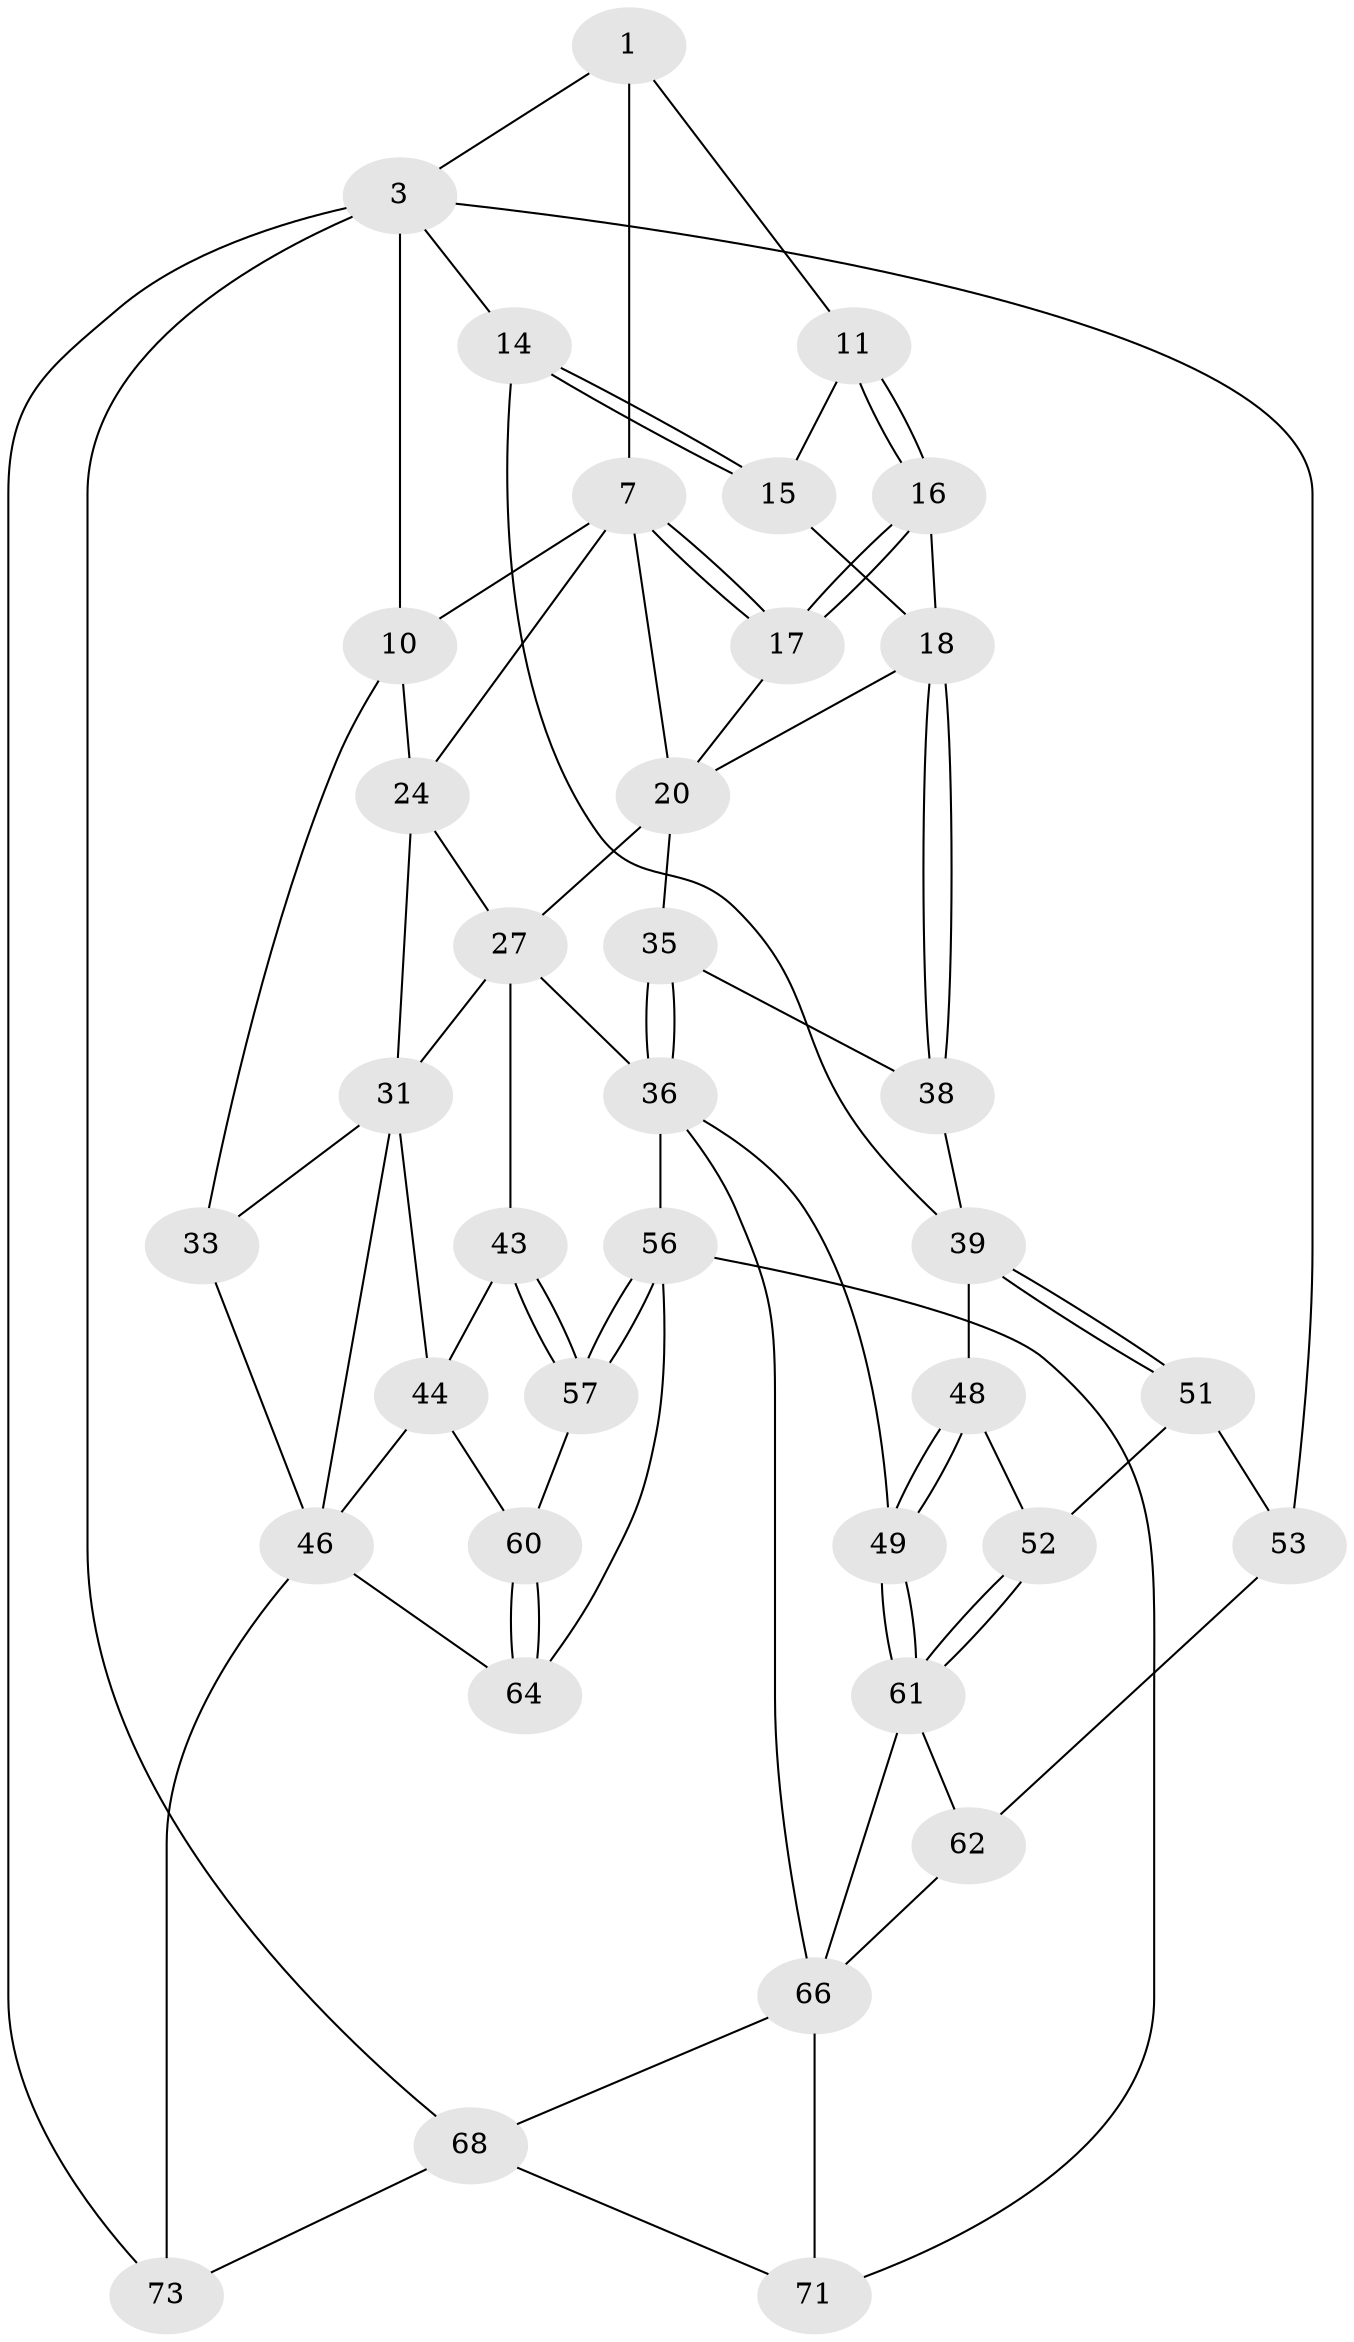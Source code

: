 // original degree distribution, {4: 0.1891891891891892, 5: 0.6216216216216216, 6: 0.16216216216216217, 3: 0.02702702702702703}
// Generated by graph-tools (version 1.1) at 2025/28/03/15/25 16:28:01]
// undirected, 37 vertices, 81 edges
graph export_dot {
graph [start="1"]
  node [color=gray90,style=filled];
  1 [pos="+0.4870438975190614+0",super="+2+6"];
  3 [pos="+1+0",super="+13+58+4"];
  7 [pos="+0.47380080787181195+0.05694513295936992",super="+8"];
  10 [pos="+0.21410529926521174+0.1336276205125031",super="+21"];
  11 [pos="+0.713151591712926+0.11574239934958232",super="+12"];
  14 [pos="+0.9316993951247662+0.37988392314727626"];
  15 [pos="+0.7898925076581139+0.34931150366627073"];
  16 [pos="+0.6985073845967172+0.21800582683170644"];
  17 [pos="+0.6660763723613526+0.2117267279747224"];
  18 [pos="+0.7896420283408809+0.3492834458878015",super="+19"];
  20 [pos="+0.517766430331635+0.23594769809501034",super="+26"];
  24 [pos="+0.35207270786686684+0.3091568158548617",super="+25+28"];
  27 [pos="+0.4591663438441054+0.37310490965116394",super="+34"];
  31 [pos="+0.24819541716837207+0.46381527268203554",super="+32"];
  33 [pos="+0.2094354608888781+0.4911043995517517",super="+41"];
  35 [pos="+0.6424787193071335+0.5168964640868983"];
  36 [pos="+0.5889876594927757+0.5703267957945359",super="+50"];
  38 [pos="+0.6763925311177412+0.49806803008172995"];
  39 [pos="+0.8435906097999293+0.5697701125255927",super="+40"];
  43 [pos="+0.44623537318552536+0.5644269396403883"];
  44 [pos="+0.3965528468428504+0.6076438569912067",super="+59"];
  46 [pos="+0.2619541241085406+0.6678355533570648",super="+47"];
  48 [pos="+0.7410194253716543+0.6213044935533999"];
  49 [pos="+0.6765468719465231+0.7105012603347254"];
  51 [pos="+0.8525660780928759+0.644317503581186"];
  52 [pos="+0.8423666715260125+0.672077714013118"];
  53 [pos="+1+0.6285707433892804",super="+54"];
  56 [pos="+0.6110537679546091+0.7762526196823688",super="+70"];
  57 [pos="+0.5127396293077582+0.7358513531210221"];
  60 [pos="+0.37498855074251525+0.7736432236518078"];
  61 [pos="+0.8298414364169143+0.7468466091617808",super="+63"];
  62 [pos="+1+0.6833132100397485"];
  64 [pos="+0.36565555207235517+0.8092936188031187"];
  66 [pos="+0.855831501082952+0.9315597534196806",super="+69+67"];
  68 [pos="+1+1",super="+72"];
  71 [pos="+0.5096625549025364+1"];
  73 [pos="+0.27005933214275407+1"];
  1 -- 3;
  1 -- 11;
  1 -- 7;
  3 -- 53 [weight=2];
  3 -- 14;
  3 -- 68;
  3 -- 73;
  3 -- 10 [weight=3];
  7 -- 17;
  7 -- 17;
  7 -- 24;
  7 -- 10;
  7 -- 20;
  10 -- 24;
  10 -- 33 [weight=2];
  11 -- 16;
  11 -- 16;
  11 -- 15;
  14 -- 15;
  14 -- 15;
  14 -- 39;
  15 -- 18;
  16 -- 17;
  16 -- 17;
  16 -- 18;
  17 -- 20;
  18 -- 38;
  18 -- 38;
  18 -- 20;
  20 -- 27;
  20 -- 35;
  24 -- 31;
  24 -- 27;
  27 -- 43;
  27 -- 36;
  27 -- 31;
  31 -- 33;
  31 -- 44;
  31 -- 46;
  33 -- 46;
  35 -- 36;
  35 -- 36;
  35 -- 38;
  36 -- 56;
  36 -- 49;
  36 -- 66;
  38 -- 39;
  39 -- 51;
  39 -- 51;
  39 -- 48;
  43 -- 44;
  43 -- 57;
  43 -- 57;
  44 -- 46;
  44 -- 60;
  46 -- 64;
  46 -- 73;
  48 -- 49;
  48 -- 49;
  48 -- 52;
  49 -- 61;
  49 -- 61;
  51 -- 52;
  51 -- 53;
  52 -- 61;
  52 -- 61;
  53 -- 62;
  56 -- 57;
  56 -- 57;
  56 -- 64;
  56 -- 71;
  57 -- 60;
  60 -- 64;
  60 -- 64;
  61 -- 66;
  61 -- 62;
  62 -- 66;
  66 -- 68;
  66 -- 71;
  68 -- 73;
  68 -- 71;
}
